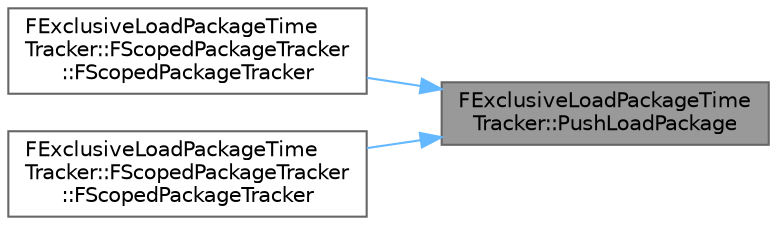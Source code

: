 digraph "FExclusiveLoadPackageTimeTracker::PushLoadPackage"
{
 // INTERACTIVE_SVG=YES
 // LATEX_PDF_SIZE
  bgcolor="transparent";
  edge [fontname=Helvetica,fontsize=10,labelfontname=Helvetica,labelfontsize=10];
  node [fontname=Helvetica,fontsize=10,shape=box,height=0.2,width=0.4];
  rankdir="RL";
  Node1 [id="Node000001",label="FExclusiveLoadPackageTime\lTracker::PushLoadPackage",height=0.2,width=0.4,color="gray40", fillcolor="grey60", style="filled", fontcolor="black",tooltip="Starts a time for the specified package name."];
  Node1 -> Node2 [id="edge1_Node000001_Node000002",dir="back",color="steelblue1",style="solid",tooltip=" "];
  Node2 [id="Node000002",label="FExclusiveLoadPackageTime\lTracker::FScopedPackageTracker\l::FScopedPackageTracker",height=0.2,width=0.4,color="grey40", fillcolor="white", style="filled",URL="$d3/dfa/structFExclusiveLoadPackageTimeTracker_1_1FScopedPackageTracker.html#ac3306a82eda7e6af00b178a0981a8ef3",tooltip=" "];
  Node1 -> Node3 [id="edge2_Node000001_Node000003",dir="back",color="steelblue1",style="solid",tooltip=" "];
  Node3 [id="Node000003",label="FExclusiveLoadPackageTime\lTracker::FScopedPackageTracker\l::FScopedPackageTracker",height=0.2,width=0.4,color="grey40", fillcolor="white", style="filled",URL="$d3/dfa/structFExclusiveLoadPackageTimeTracker_1_1FScopedPackageTracker.html#a436402ec87f2db7af910c6db8e2d2c15",tooltip=" "];
}

